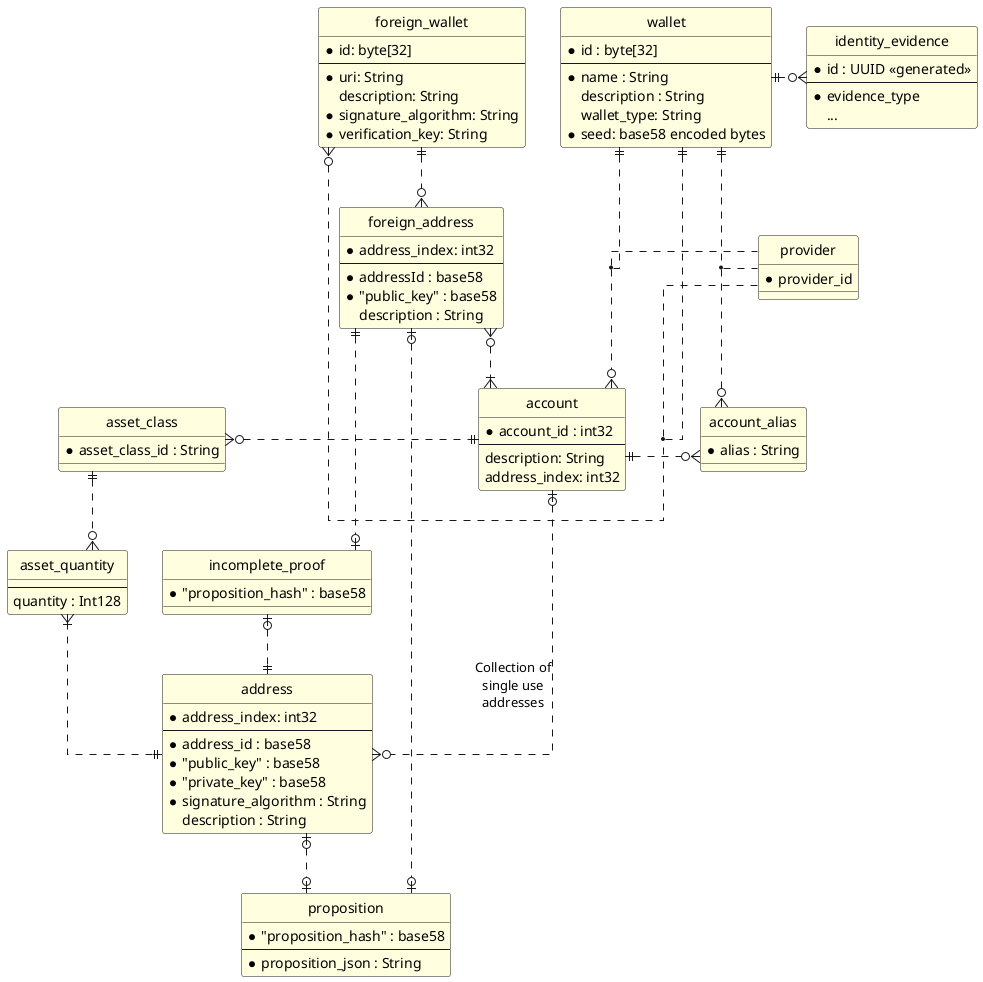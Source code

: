 @startuml

' hide the spot
hide circle

' avoid problems with angled crows feet
skinparam linetype ortho

skinparam class {
  BackgroundColor LightYellow
}

entity wallet {
  *id : byte[32]
  --
  *name : String
  description : String
  wallet_type: String
  *seed: base58 encoded bytes
}

entity "identity_evidence" as identity {
  *id : UUID <<generated>>
  --
  *evidence_type
  ...
}

entity foreign_wallet {
  *id: byte[32]
  --
  *uri: String
  description: String
  * signature_algorithm: String
  * verification_key: String
}

entity provider {
  *provider_id
}

entity account  {
  *account_id : int32
  --
  description: String
  address_index: int32
}

entity account_alias {
  * alias : String
}

entity asset_class  {
    * asset_class_id : String
}

entity asset_quantity {
    ---
    quantity : Int128
}

entity "address" as addr  {
  *address_index: int32
  --
  *address_id : base58
  *"public_key" : base58
  *"private_key" : base58
  *signature_algorithm : String
  description : String
}

entity "foreign_address" as foreign  {
  *address_index: int32
  --
  *addressId : base58
  *"public_key" : base58
  description : String
}

entity "proposition" as prop  {
  *"proposition_hash" : base58
  --
  *proposition_json : String
}

entity "incomplete_proof" as proof  {
  *"proposition_hash" : base58
}

foreign }o..|{ account
wallet ||.o{ identity
wallet ||..o{ account
wallet ||..o{account_alias
(wallet, account) . provider
(wallet, account_alias) . provider
foreign_wallet }o.|| wallet
provider . (foreign_wallet, wallet)
foreign_wallet ||..o{ foreign
account||.o{account_alias
account |o...o{ addr : "Collection of\nsingle use\naddresses"
asset_class }o.|| account
asset_class ||..o{ asset_quantity
asset_quantity }|..|| addr
addr |o..o| prop
proof |o.||addr
foreign |o..o| prop
foreign ||..o| proof
@enduml
